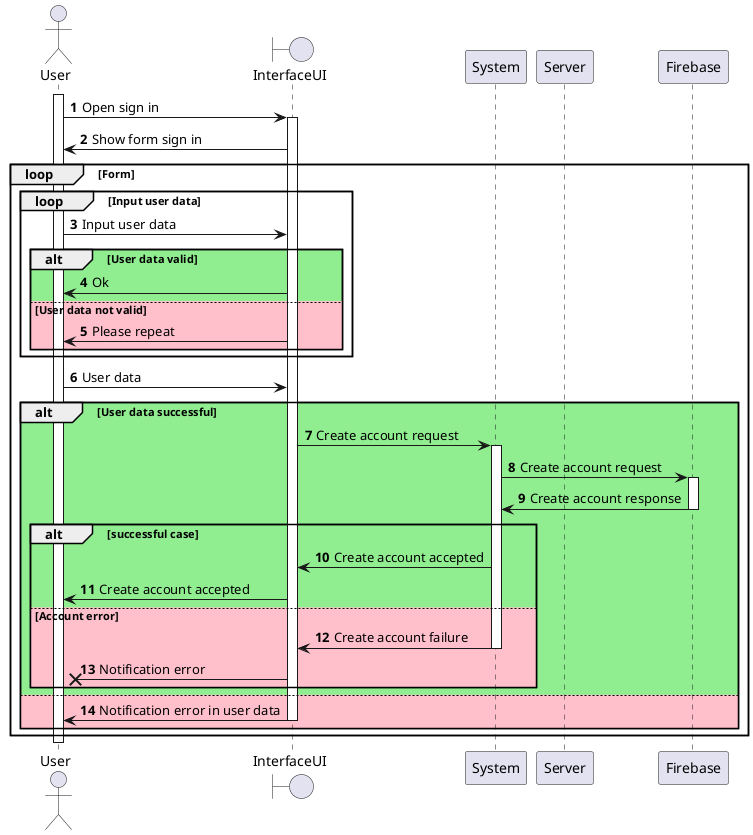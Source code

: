 @startuml
'https://plantuml.com/sequence-diagram

autonumber
actor User
boundary InterfaceUI
participant System
participant Server
participant Firebase

activate User
User -> InterfaceUI: Open sign in
activate InterfaceUI
User <- InterfaceUI: Show form sign in

loop Form
  loop Input user data
    User -> InterfaceUI: Input user data
    alt #LightGreen User data valid
        User <- InterfaceUI: Ok
    else #Pink User data not valid
      User <- InterfaceUI: Please repeat
    end
  end

  User -> InterfaceUI: User data

  alt #LightGreen User data successful
    InterfaceUI -> System: Create account request
    activate System
    System -> Firebase: Create account request
    activate Firebase
    System <- Firebase: Create account response
    deactivate Firebase
    alt #LightGreen successful case
        InterfaceUI <- System: Create account accepted
        User <- InterfaceUI: Create account accepted
    else #Pink Account error
        InterfaceUI <- System: Create account failure
        deactivate System
        User x<- InterfaceUI: Notification error
    end
  else #Pink
    User <- InterfaceUI: Notification error in user data
    deactivate InterfaceUI
  end

end



deactivate User

@enduml
